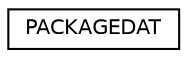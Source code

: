 digraph "Graphical Class Hierarchy"
{
  edge [fontname="Helvetica",fontsize="10",labelfontname="Helvetica",labelfontsize="10"];
  node [fontname="Helvetica",fontsize="10",shape=record];
  rankdir="LR";
  Node0 [label="PACKAGEDAT",height=0.2,width=0.4,color="black", fillcolor="white", style="filled",URL="$structPACKAGEDAT.html"];
}
